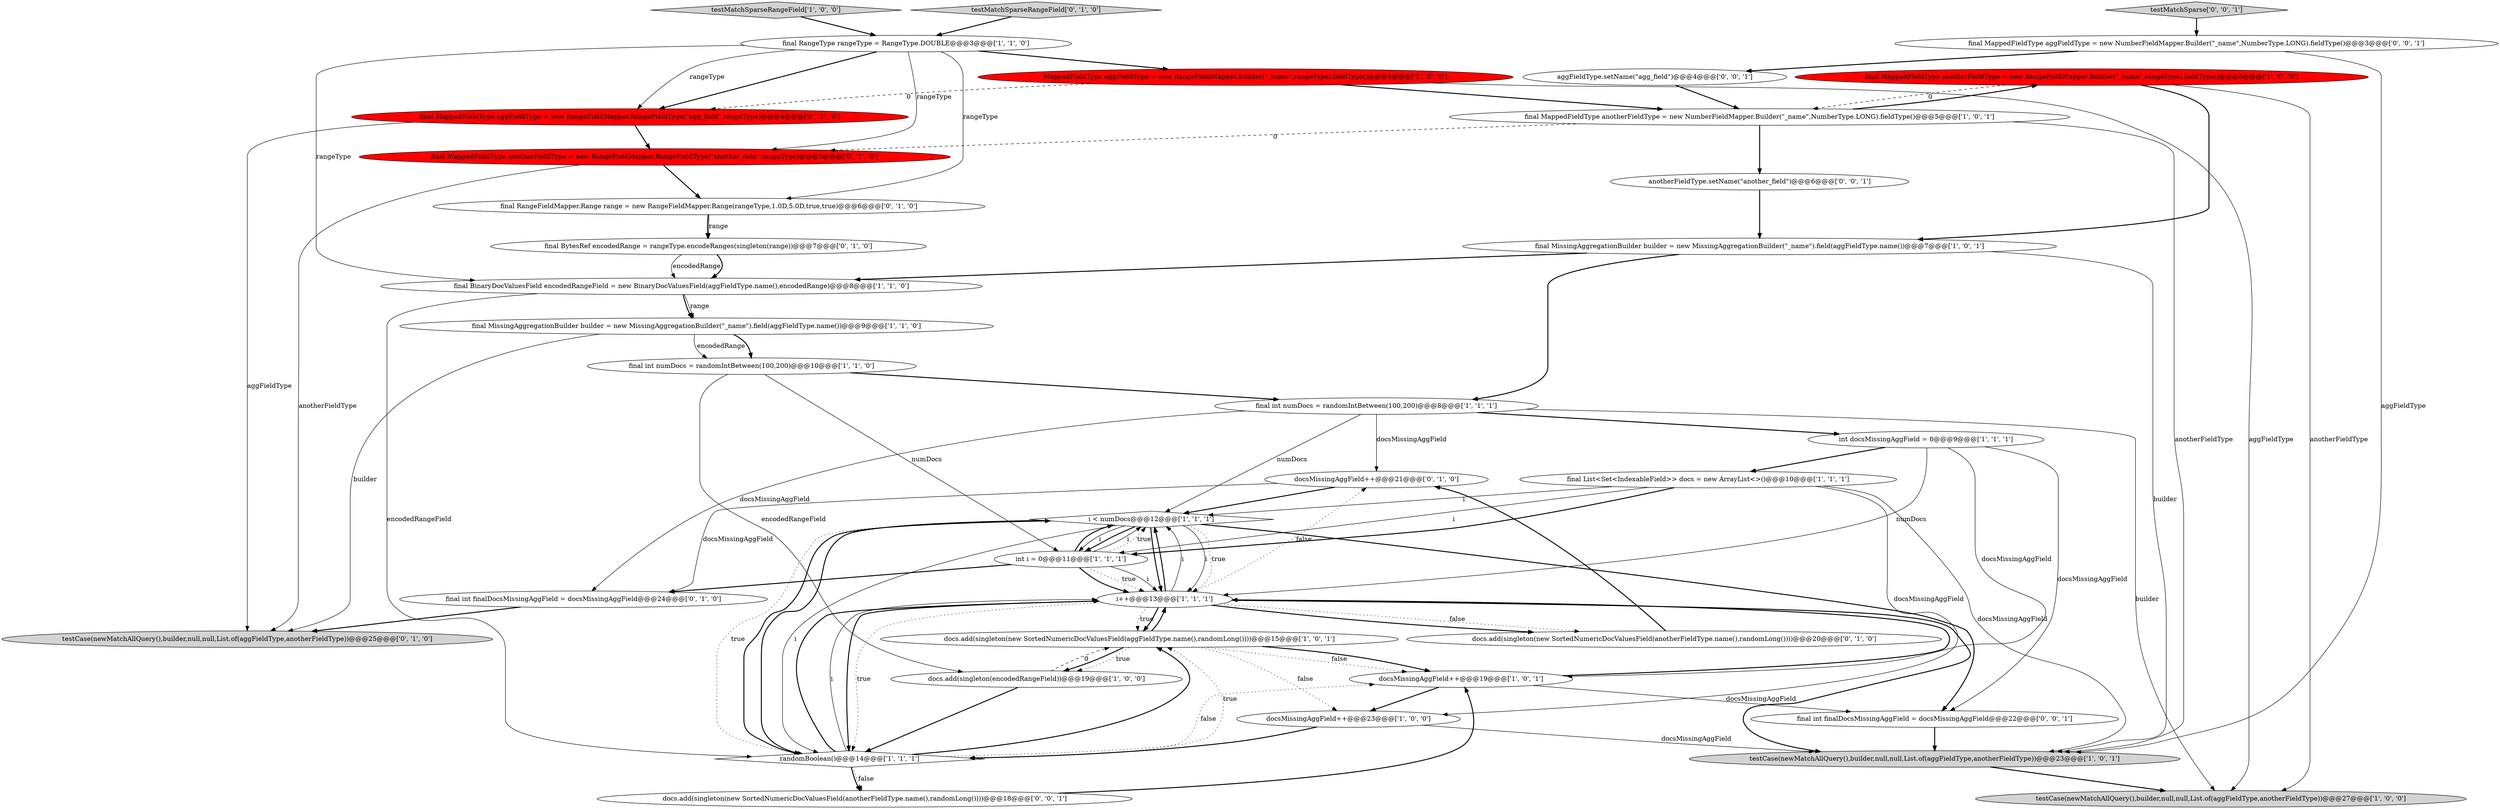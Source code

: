 digraph {
27 [style = filled, label = "final MappedFieldType aggFieldType = new RangeFieldMapper.RangeFieldType(\"agg_field\",rangeType)@@@4@@@['0', '1', '0']", fillcolor = red, shape = ellipse image = "AAA1AAABBB2BBB"];
8 [style = filled, label = "final int numDocs = randomIntBetween(100,200)@@@10@@@['1', '1', '0']", fillcolor = white, shape = ellipse image = "AAA0AAABBB1BBB"];
2 [style = filled, label = "final int numDocs = randomIntBetween(100,200)@@@8@@@['1', '1', '1']", fillcolor = white, shape = ellipse image = "AAA0AAABBB1BBB"];
30 [style = filled, label = "final int finalDocsMissingAggField = docsMissingAggField@@@24@@@['0', '1', '0']", fillcolor = white, shape = ellipse image = "AAA0AAABBB2BBB"];
23 [style = filled, label = "testMatchSparseRangeField['0', '1', '0']", fillcolor = lightgray, shape = diamond image = "AAA0AAABBB2BBB"];
24 [style = filled, label = "docsMissingAggField++@@@21@@@['0', '1', '0']", fillcolor = white, shape = ellipse image = "AAA0AAABBB2BBB"];
4 [style = filled, label = "docsMissingAggField++@@@19@@@['1', '0', '1']", fillcolor = white, shape = ellipse image = "AAA0AAABBB1BBB"];
14 [style = filled, label = "final RangeType rangeType = RangeType.DOUBLE@@@3@@@['1', '1', '0']", fillcolor = white, shape = ellipse image = "AAA0AAABBB1BBB"];
20 [style = filled, label = "testCase(newMatchAllQuery(),builder,null,null,List.of(aggFieldType,anotherFieldType))@@@27@@@['1', '0', '0']", fillcolor = lightgray, shape = ellipse image = "AAA0AAABBB1BBB"];
13 [style = filled, label = "final MissingAggregationBuilder builder = new MissingAggregationBuilder(\"_name\").field(aggFieldType.name())@@@9@@@['1', '1', '0']", fillcolor = white, shape = ellipse image = "AAA0AAABBB1BBB"];
26 [style = filled, label = "docs.add(singleton(new SortedNumericDocValuesField(anotherFieldType.name(),randomLong())))@@@20@@@['0', '1', '0']", fillcolor = white, shape = ellipse image = "AAA0AAABBB2BBB"];
9 [style = filled, label = "final MappedFieldType anotherFieldType = new NumberFieldMapper.Builder(\"_name\",NumberType.LONG).fieldType()@@@5@@@['1', '0', '1']", fillcolor = white, shape = ellipse image = "AAA0AAABBB1BBB"];
32 [style = filled, label = "final int finalDocsMissingAggField = docsMissingAggField@@@22@@@['0', '0', '1']", fillcolor = white, shape = ellipse image = "AAA0AAABBB3BBB"];
16 [style = filled, label = "testMatchSparseRangeField['1', '0', '0']", fillcolor = lightgray, shape = diamond image = "AAA0AAABBB1BBB"];
3 [style = filled, label = "i++@@@13@@@['1', '1', '1']", fillcolor = white, shape = ellipse image = "AAA0AAABBB1BBB"];
25 [style = filled, label = "final BytesRef encodedRange = rangeType.encodeRanges(singleton(range))@@@7@@@['0', '1', '0']", fillcolor = white, shape = ellipse image = "AAA0AAABBB2BBB"];
33 [style = filled, label = "final MappedFieldType aggFieldType = new NumberFieldMapper.Builder(\"_name\",NumberType.LONG).fieldType()@@@3@@@['0', '0', '1']", fillcolor = white, shape = ellipse image = "AAA0AAABBB3BBB"];
34 [style = filled, label = "testMatchSparse['0', '0', '1']", fillcolor = lightgray, shape = diamond image = "AAA0AAABBB3BBB"];
35 [style = filled, label = "aggFieldType.setName(\"agg_field\")@@@4@@@['0', '0', '1']", fillcolor = white, shape = ellipse image = "AAA0AAABBB3BBB"];
22 [style = filled, label = "testCase(newMatchAllQuery(),builder,null,null,List.of(aggFieldType,anotherFieldType))@@@25@@@['0', '1', '0']", fillcolor = lightgray, shape = ellipse image = "AAA0AAABBB2BBB"];
31 [style = filled, label = "anotherFieldType.setName(\"another_field\")@@@6@@@['0', '0', '1']", fillcolor = white, shape = ellipse image = "AAA0AAABBB3BBB"];
11 [style = filled, label = "final List<Set<IndexableField>> docs = new ArrayList<>()@@@10@@@['1', '1', '1']", fillcolor = white, shape = ellipse image = "AAA0AAABBB1BBB"];
15 [style = filled, label = "docs.add(singleton(new SortedNumericDocValuesField(aggFieldType.name(),randomLong())))@@@15@@@['1', '0', '1']", fillcolor = white, shape = ellipse image = "AAA0AAABBB1BBB"];
21 [style = filled, label = "int docsMissingAggField = 0@@@9@@@['1', '1', '1']", fillcolor = white, shape = ellipse image = "AAA0AAABBB1BBB"];
12 [style = filled, label = "final BinaryDocValuesField encodedRangeField = new BinaryDocValuesField(aggFieldType.name(),encodedRange)@@@8@@@['1', '1', '0']", fillcolor = white, shape = ellipse image = "AAA0AAABBB1BBB"];
5 [style = filled, label = "randomBoolean()@@@14@@@['1', '1', '1']", fillcolor = white, shape = diamond image = "AAA0AAABBB1BBB"];
1 [style = filled, label = "docsMissingAggField++@@@23@@@['1', '0', '0']", fillcolor = white, shape = ellipse image = "AAA0AAABBB1BBB"];
29 [style = filled, label = "final RangeFieldMapper.Range range = new RangeFieldMapper.Range(rangeType,1.0D,5.0D,true,true)@@@6@@@['0', '1', '0']", fillcolor = white, shape = ellipse image = "AAA0AAABBB2BBB"];
7 [style = filled, label = "i < numDocs@@@12@@@['1', '1', '1']", fillcolor = white, shape = diamond image = "AAA0AAABBB1BBB"];
10 [style = filled, label = "final MappedFieldType anotherFieldType = new RangeFieldMapper.Builder(\"_name\",rangeType).fieldType()@@@6@@@['1', '0', '0']", fillcolor = red, shape = ellipse image = "AAA1AAABBB1BBB"];
28 [style = filled, label = "final MappedFieldType anotherFieldType = new RangeFieldMapper.RangeFieldType(\"another_field\",rangeType)@@@5@@@['0', '1', '0']", fillcolor = red, shape = ellipse image = "AAA1AAABBB2BBB"];
36 [style = filled, label = "docs.add(singleton(new SortedNumericDocValuesField(anotherFieldType.name(),randomLong())))@@@18@@@['0', '0', '1']", fillcolor = white, shape = ellipse image = "AAA0AAABBB3BBB"];
17 [style = filled, label = "testCase(newMatchAllQuery(),builder,null,null,List.of(aggFieldType,anotherFieldType))@@@23@@@['1', '0', '1']", fillcolor = lightgray, shape = ellipse image = "AAA0AAABBB1BBB"];
19 [style = filled, label = "docs.add(singleton(encodedRangeField))@@@19@@@['1', '0', '0']", fillcolor = white, shape = ellipse image = "AAA0AAABBB1BBB"];
18 [style = filled, label = "final MissingAggregationBuilder builder = new MissingAggregationBuilder(\"_name\").field(aggFieldType.name())@@@7@@@['1', '0', '1']", fillcolor = white, shape = ellipse image = "AAA0AAABBB1BBB"];
6 [style = filled, label = "int i = 0@@@11@@@['1', '1', '1']", fillcolor = white, shape = ellipse image = "AAA0AAABBB1BBB"];
0 [style = filled, label = "MappedFieldType aggFieldType = new RangeFieldMapper.Builder(\"_name\",rangeType).fieldType()@@@4@@@['1', '0', '0']", fillcolor = red, shape = ellipse image = "AAA1AAABBB1BBB"];
1->5 [style = bold, label=""];
5->3 [style = bold, label=""];
11->17 [style = solid, label="docsMissingAggField"];
6->3 [style = bold, label=""];
2->7 [style = solid, label="numDocs"];
7->32 [style = bold, label=""];
7->3 [style = solid, label="i"];
27->28 [style = bold, label=""];
8->19 [style = solid, label="encodedRangeField"];
5->15 [style = bold, label=""];
4->32 [style = solid, label="docsMissingAggField"];
3->26 [style = dotted, label="false"];
9->10 [style = bold, label=""];
2->20 [style = solid, label="builder"];
19->5 [style = bold, label=""];
3->5 [style = bold, label=""];
9->17 [style = solid, label="anotherFieldType"];
11->6 [style = solid, label="i"];
14->28 [style = solid, label="rangeType"];
27->22 [style = solid, label="aggFieldType"];
16->14 [style = bold, label=""];
7->6 [style = solid, label="i"];
6->3 [style = dotted, label="true"];
13->22 [style = solid, label="builder"];
5->36 [style = bold, label=""];
17->20 [style = bold, label=""];
14->27 [style = solid, label="rangeType"];
15->4 [style = dotted, label="false"];
21->4 [style = solid, label="docsMissingAggField"];
29->25 [style = solid, label="range"];
4->3 [style = bold, label=""];
5->3 [style = solid, label="i"];
36->4 [style = bold, label=""];
34->33 [style = bold, label=""];
18->12 [style = bold, label=""];
25->12 [style = solid, label="encodedRange"];
0->27 [style = dashed, label="0"];
6->7 [style = solid, label="i"];
13->8 [style = solid, label="encodedRange"];
26->24 [style = bold, label=""];
23->14 [style = bold, label=""];
7->5 [style = bold, label=""];
3->5 [style = dotted, label="true"];
21->11 [style = bold, label=""];
3->7 [style = bold, label=""];
2->21 [style = bold, label=""];
28->22 [style = solid, label="anotherFieldType"];
7->6 [style = bold, label=""];
6->7 [style = dotted, label="true"];
5->7 [style = bold, label=""];
11->1 [style = solid, label="docsMissingAggField"];
6->7 [style = bold, label=""];
24->7 [style = bold, label=""];
32->17 [style = bold, label=""];
19->15 [style = dashed, label="0"];
28->29 [style = bold, label=""];
10->18 [style = bold, label=""];
35->9 [style = bold, label=""];
9->31 [style = bold, label=""];
3->26 [style = bold, label=""];
0->20 [style = solid, label="aggFieldType"];
15->19 [style = bold, label=""];
15->3 [style = bold, label=""];
5->15 [style = dotted, label="true"];
7->5 [style = dotted, label="true"];
10->20 [style = solid, label="anotherFieldType"];
7->5 [style = solid, label="i"];
12->13 [style = bold, label=""];
8->2 [style = bold, label=""];
33->17 [style = solid, label="aggFieldType"];
18->17 [style = solid, label="builder"];
3->15 [style = dotted, label="true"];
3->17 [style = bold, label=""];
21->3 [style = solid, label="numDocs"];
4->1 [style = bold, label=""];
14->27 [style = bold, label=""];
8->6 [style = solid, label="numDocs"];
1->17 [style = solid, label="docsMissingAggField"];
6->3 [style = solid, label="i"];
5->4 [style = dotted, label="false"];
12->13 [style = solid, label="range"];
21->32 [style = solid, label="docsMissingAggField"];
0->9 [style = bold, label=""];
33->35 [style = bold, label=""];
30->22 [style = bold, label=""];
5->36 [style = dotted, label="false"];
14->12 [style = solid, label="rangeType"];
11->6 [style = bold, label=""];
3->7 [style = solid, label="i"];
9->28 [style = dashed, label="0"];
29->25 [style = bold, label=""];
31->18 [style = bold, label=""];
11->7 [style = solid, label="i"];
3->15 [style = bold, label=""];
15->1 [style = dotted, label="false"];
12->5 [style = solid, label="encodedRangeField"];
18->2 [style = bold, label=""];
7->3 [style = bold, label=""];
10->9 [style = dashed, label="0"];
24->30 [style = solid, label="docsMissingAggField"];
14->0 [style = bold, label=""];
25->12 [style = bold, label=""];
2->30 [style = solid, label="docsMissingAggField"];
7->3 [style = dotted, label="true"];
15->19 [style = dotted, label="true"];
15->4 [style = bold, label=""];
14->29 [style = solid, label="rangeType"];
2->24 [style = solid, label="docsMissingAggField"];
13->8 [style = bold, label=""];
3->24 [style = dotted, label="false"];
6->30 [style = bold, label=""];
}
